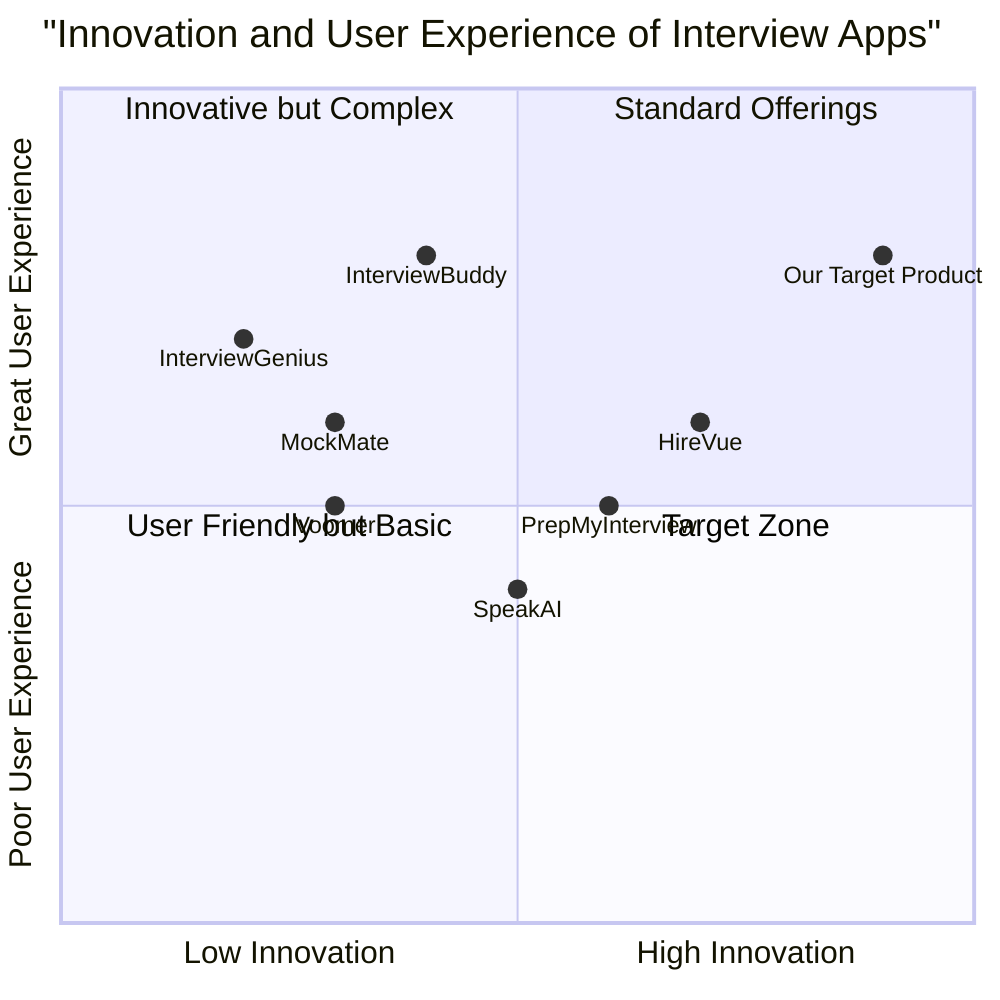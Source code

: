 quadrantChart
    title "Innovation and User Experience of Interview Apps"
    x-axis "Low Innovation" --> "High Innovation"
    y-axis "Poor User Experience" --> "Great User Experience"
    quadrant-1 "Standard Offerings"
    quadrant-2 "Innovative but Complex"
    quadrant-3 "User Friendly but Basic"
    quadrant-4 "Target Zone"
    "InterviewGenius": [0.2, 0.7]
    "PrepMyInterview": [0.6, 0.5]
    "MockMate": [0.3, 0.6]
    "InterviewBuddy": [0.4, 0.8]
    "SpeakAI": [0.5, 0.4]
    "HireVue": [0.7, 0.6]
    "Voomer": [0.3, 0.5]
    "Our Target Product": [0.9, 0.8]